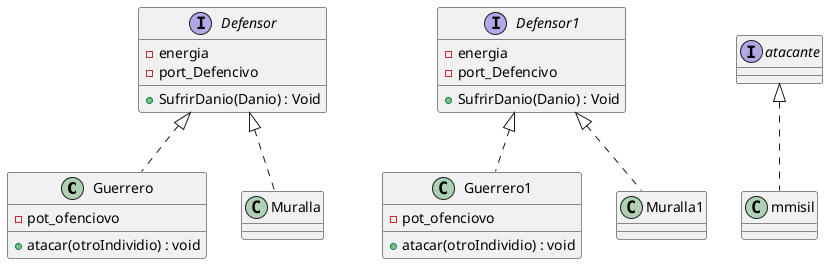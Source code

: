 @startuml
class Guerrero implements Defensor{
    - pot_ofenciovo
    + atacar(otroIndividio) : void
}

class Muralla implements Defensor { 

}

interface Defensor{
    - energia
    - port_Defencivo
    + SufrirDanio(Danio) : Void
}

class Guerrero1 implements Defensor1{
    - pot_ofenciovo
    + atacar(otroIndividio) : void
}

class Muralla1 implements Defensor1 {

}

interface Defensor1{
    - energia
    - port_Defencivo
    + SufrirDanio(Danio) : Void
}
class mmisil implements atacante{

}
interface atacante {}
@enduml